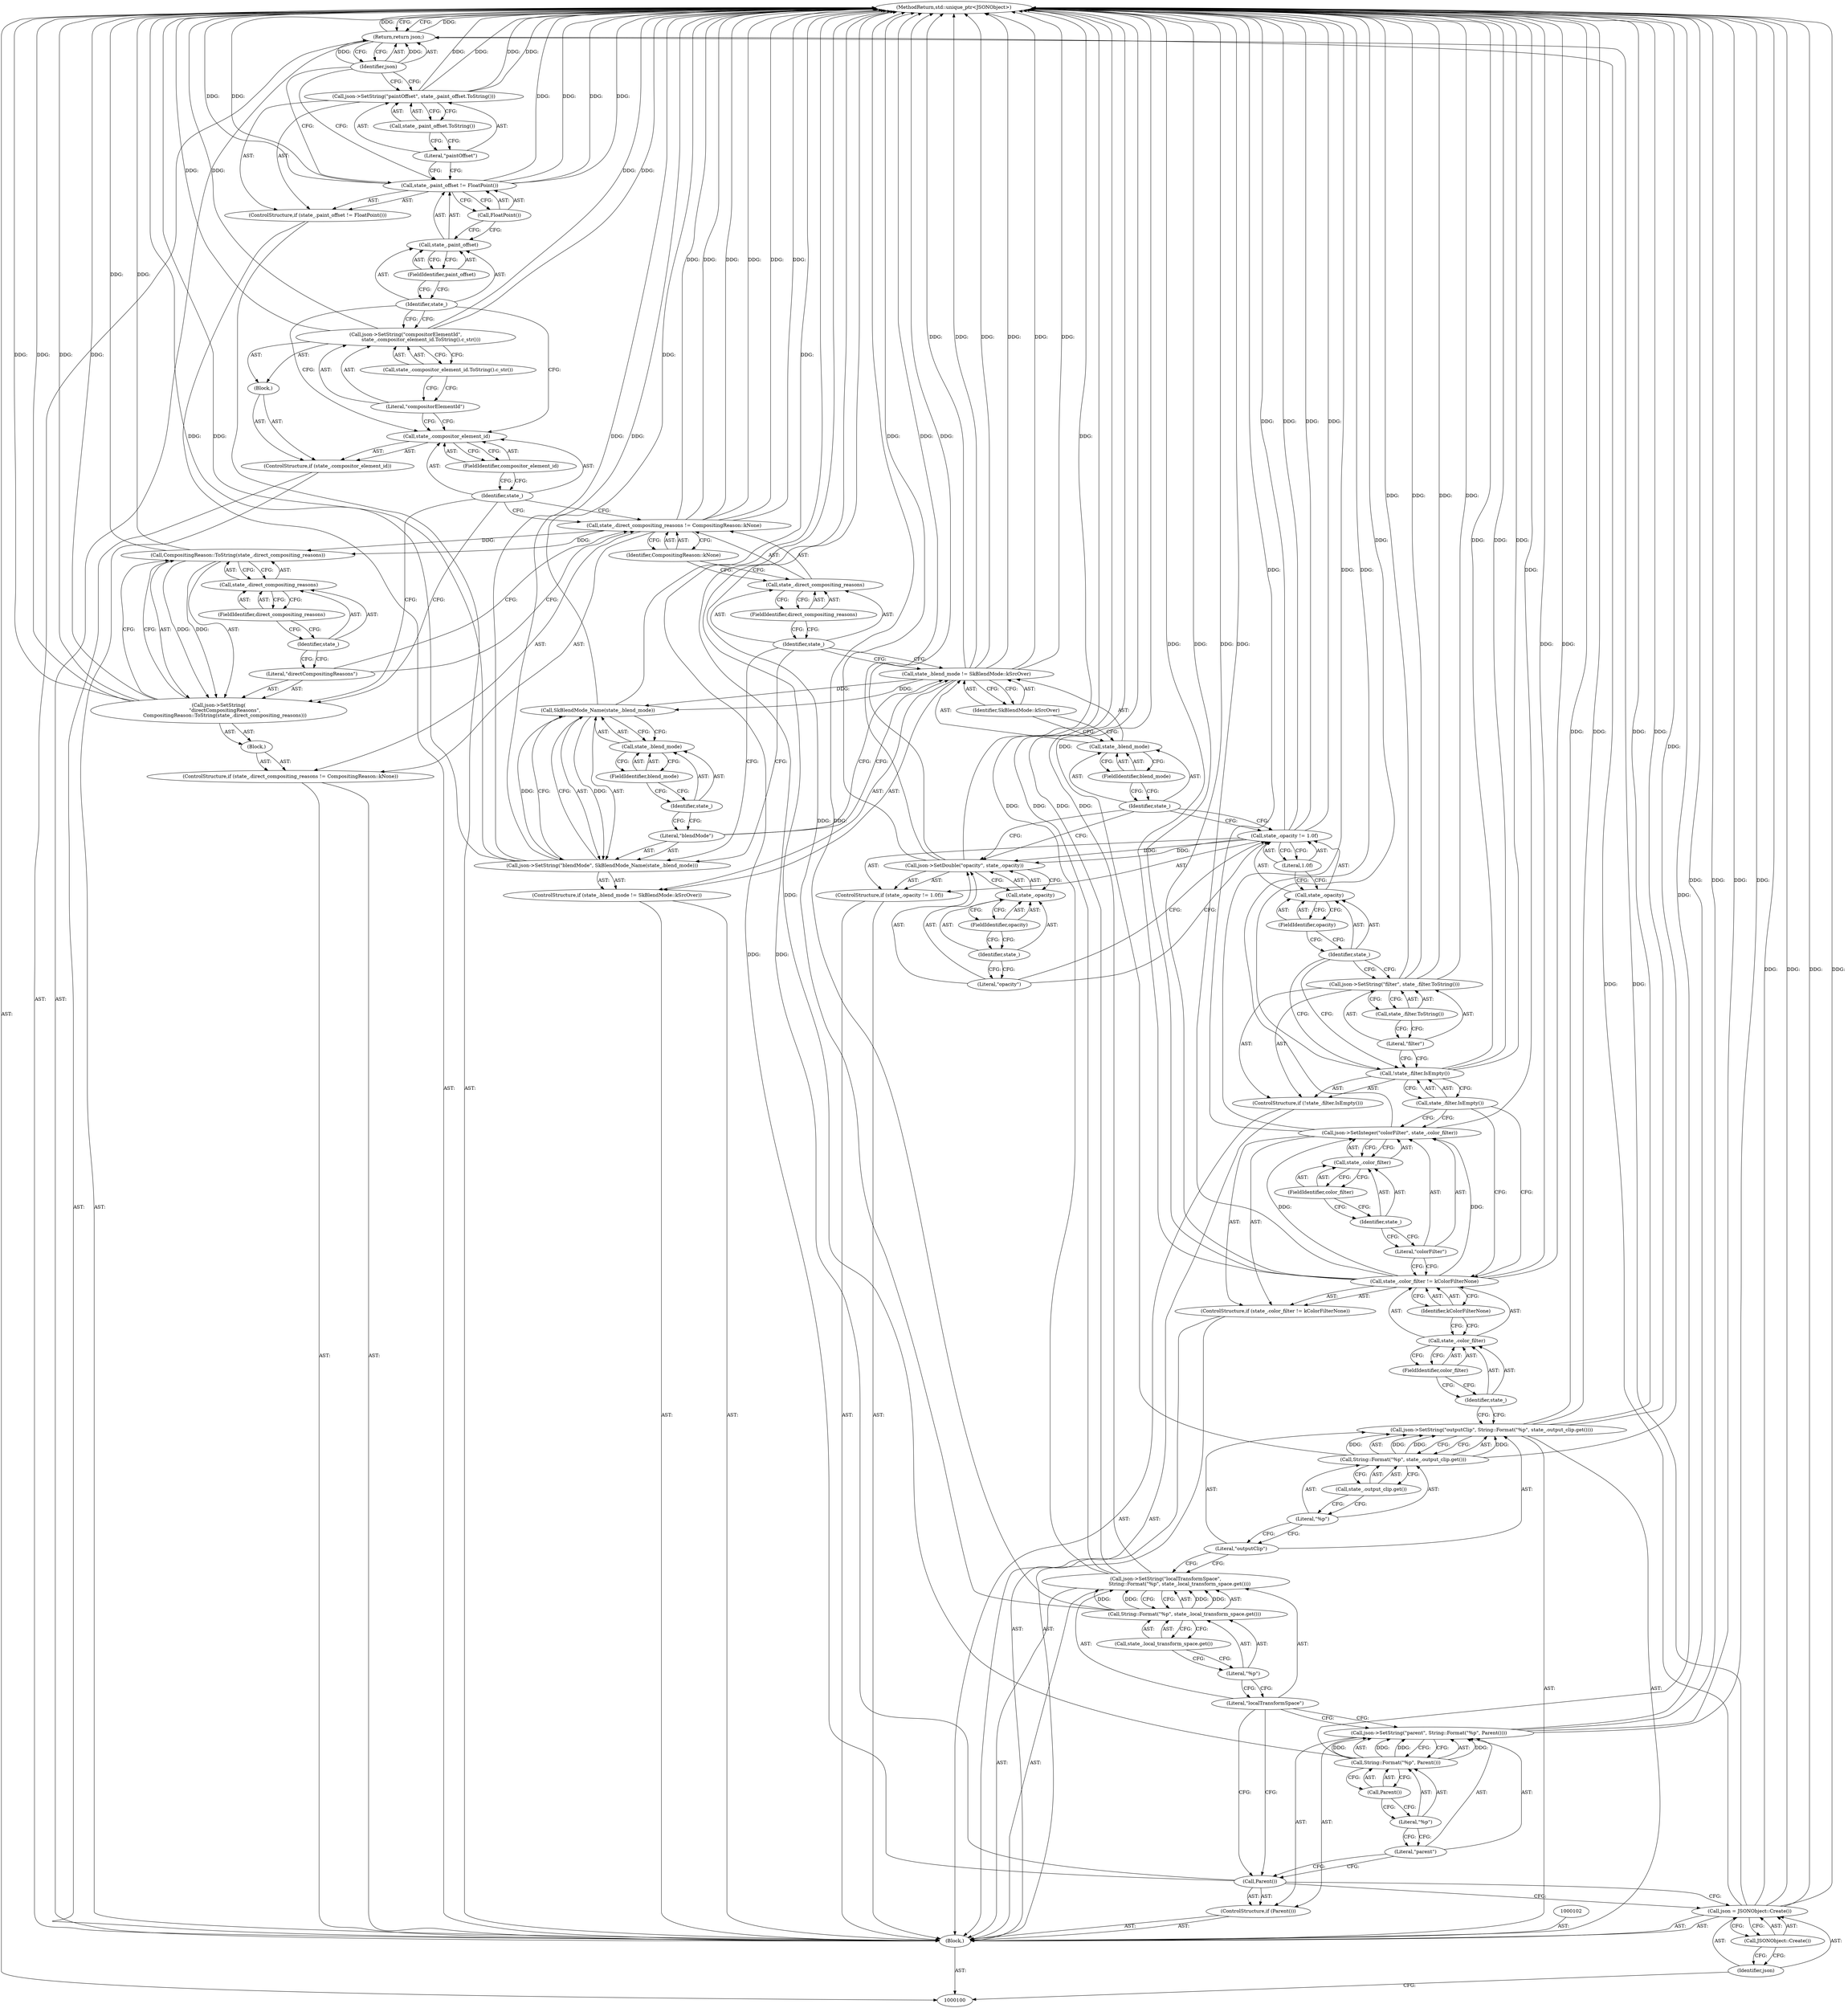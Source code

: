 digraph "1_Chrome_f911e11e7f6b5c0d6f5ee694a9871de6619889f7_44" {
"1000195" [label="(MethodReturn,std::unique_ptr<JSONObject>)"];
"1000101" [label="(Block,)"];
"1000134" [label="(ControlStructure,if (!state_.filter.IsEmpty()))"];
"1000135" [label="(Call,!state_.filter.IsEmpty())"];
"1000136" [label="(Call,state_.filter.IsEmpty())"];
"1000138" [label="(Literal,\"filter\")"];
"1000139" [label="(Call,state_.filter.ToString())"];
"1000137" [label="(Call,json->SetString(\"filter\", state_.filter.ToString()))"];
"1000144" [label="(FieldIdentifier,opacity)"];
"1000140" [label="(ControlStructure,if (state_.opacity != 1.0f))"];
"1000145" [label="(Literal,1.0f)"];
"1000141" [label="(Call,state_.opacity != 1.0f)"];
"1000142" [label="(Call,state_.opacity)"];
"1000143" [label="(Identifier,state_)"];
"1000147" [label="(Literal,\"opacity\")"];
"1000148" [label="(Call,state_.opacity)"];
"1000149" [label="(Identifier,state_)"];
"1000150" [label="(FieldIdentifier,opacity)"];
"1000146" [label="(Call,json->SetDouble(\"opacity\", state_.opacity))"];
"1000155" [label="(FieldIdentifier,blend_mode)"];
"1000151" [label="(ControlStructure,if (state_.blend_mode != SkBlendMode::kSrcOver))"];
"1000156" [label="(Identifier,SkBlendMode::kSrcOver)"];
"1000152" [label="(Call,state_.blend_mode != SkBlendMode::kSrcOver)"];
"1000153" [label="(Call,state_.blend_mode)"];
"1000154" [label="(Identifier,state_)"];
"1000158" [label="(Literal,\"blendMode\")"];
"1000159" [label="(Call,SkBlendMode_Name(state_.blend_mode))"];
"1000157" [label="(Call,json->SetString(\"blendMode\", SkBlendMode_Name(state_.blend_mode)))"];
"1000160" [label="(Call,state_.blend_mode)"];
"1000161" [label="(Identifier,state_)"];
"1000162" [label="(FieldIdentifier,blend_mode)"];
"1000167" [label="(FieldIdentifier,direct_compositing_reasons)"];
"1000163" [label="(ControlStructure,if (state_.direct_compositing_reasons != CompositingReason::kNone))"];
"1000168" [label="(Identifier,CompositingReason::kNone)"];
"1000164" [label="(Call,state_.direct_compositing_reasons != CompositingReason::kNone)"];
"1000165" [label="(Call,state_.direct_compositing_reasons)"];
"1000166" [label="(Identifier,state_)"];
"1000169" [label="(Block,)"];
"1000170" [label="(Call,json->SetString(\n        \"directCompositingReasons\",\n        CompositingReason::ToString(state_.direct_compositing_reasons)))"];
"1000171" [label="(Literal,\"directCompositingReasons\")"];
"1000173" [label="(Call,state_.direct_compositing_reasons)"];
"1000174" [label="(Identifier,state_)"];
"1000175" [label="(FieldIdentifier,direct_compositing_reasons)"];
"1000172" [label="(Call,CompositingReason::ToString(state_.direct_compositing_reasons))"];
"1000105" [label="(Call,JSONObject::Create())"];
"1000103" [label="(Call,json = JSONObject::Create())"];
"1000104" [label="(Identifier,json)"];
"1000179" [label="(FieldIdentifier,compositor_element_id)"];
"1000176" [label="(ControlStructure,if (state_.compositor_element_id))"];
"1000180" [label="(Block,)"];
"1000177" [label="(Call,state_.compositor_element_id)"];
"1000178" [label="(Identifier,state_)"];
"1000182" [label="(Literal,\"compositorElementId\")"];
"1000181" [label="(Call,json->SetString(\"compositorElementId\",\n                    state_.compositor_element_id.ToString().c_str()))"];
"1000183" [label="(Call,state_.compositor_element_id.ToString().c_str())"];
"1000188" [label="(FieldIdentifier,paint_offset)"];
"1000184" [label="(ControlStructure,if (state_.paint_offset != FloatPoint()))"];
"1000189" [label="(Call,FloatPoint())"];
"1000185" [label="(Call,state_.paint_offset != FloatPoint())"];
"1000186" [label="(Call,state_.paint_offset)"];
"1000187" [label="(Identifier,state_)"];
"1000191" [label="(Literal,\"paintOffset\")"];
"1000192" [label="(Call,state_.paint_offset.ToString())"];
"1000190" [label="(Call,json->SetString(\"paintOffset\", state_.paint_offset.ToString()))"];
"1000193" [label="(Return,return json;)"];
"1000194" [label="(Identifier,json)"];
"1000106" [label="(ControlStructure,if (Parent()))"];
"1000107" [label="(Call,Parent())"];
"1000109" [label="(Literal,\"parent\")"];
"1000110" [label="(Call,String::Format(\"%p\", Parent()))"];
"1000111" [label="(Literal,\"%p\")"];
"1000108" [label="(Call,json->SetString(\"parent\", String::Format(\"%p\", Parent())))"];
"1000112" [label="(Call,Parent())"];
"1000114" [label="(Literal,\"localTransformSpace\")"];
"1000113" [label="(Call,json->SetString(\"localTransformSpace\",\n                  String::Format(\"%p\", state_.local_transform_space.get())))"];
"1000115" [label="(Call,String::Format(\"%p\", state_.local_transform_space.get()))"];
"1000116" [label="(Literal,\"%p\")"];
"1000117" [label="(Call,state_.local_transform_space.get())"];
"1000119" [label="(Literal,\"outputClip\")"];
"1000118" [label="(Call,json->SetString(\"outputClip\", String::Format(\"%p\", state_.output_clip.get())))"];
"1000120" [label="(Call,String::Format(\"%p\", state_.output_clip.get()))"];
"1000121" [label="(Literal,\"%p\")"];
"1000122" [label="(Call,state_.output_clip.get())"];
"1000127" [label="(FieldIdentifier,color_filter)"];
"1000123" [label="(ControlStructure,if (state_.color_filter != kColorFilterNone))"];
"1000128" [label="(Identifier,kColorFilterNone)"];
"1000124" [label="(Call,state_.color_filter != kColorFilterNone)"];
"1000125" [label="(Call,state_.color_filter)"];
"1000126" [label="(Identifier,state_)"];
"1000130" [label="(Literal,\"colorFilter\")"];
"1000131" [label="(Call,state_.color_filter)"];
"1000132" [label="(Identifier,state_)"];
"1000133" [label="(FieldIdentifier,color_filter)"];
"1000129" [label="(Call,json->SetInteger(\"colorFilter\", state_.color_filter))"];
"1000195" -> "1000100"  [label="AST: "];
"1000195" -> "1000193"  [label="CFG: "];
"1000124" -> "1000195"  [label="DDG: "];
"1000124" -> "1000195"  [label="DDG: "];
"1000124" -> "1000195"  [label="DDG: "];
"1000108" -> "1000195"  [label="DDG: "];
"1000108" -> "1000195"  [label="DDG: "];
"1000185" -> "1000195"  [label="DDG: "];
"1000185" -> "1000195"  [label="DDG: "];
"1000185" -> "1000195"  [label="DDG: "];
"1000107" -> "1000195"  [label="DDG: "];
"1000190" -> "1000195"  [label="DDG: "];
"1000190" -> "1000195"  [label="DDG: "];
"1000157" -> "1000195"  [label="DDG: "];
"1000157" -> "1000195"  [label="DDG: "];
"1000103" -> "1000195"  [label="DDG: "];
"1000103" -> "1000195"  [label="DDG: "];
"1000152" -> "1000195"  [label="DDG: "];
"1000152" -> "1000195"  [label="DDG: "];
"1000152" -> "1000195"  [label="DDG: "];
"1000181" -> "1000195"  [label="DDG: "];
"1000181" -> "1000195"  [label="DDG: "];
"1000113" -> "1000195"  [label="DDG: "];
"1000113" -> "1000195"  [label="DDG: "];
"1000146" -> "1000195"  [label="DDG: "];
"1000146" -> "1000195"  [label="DDG: "];
"1000118" -> "1000195"  [label="DDG: "];
"1000118" -> "1000195"  [label="DDG: "];
"1000110" -> "1000195"  [label="DDG: "];
"1000170" -> "1000195"  [label="DDG: "];
"1000170" -> "1000195"  [label="DDG: "];
"1000137" -> "1000195"  [label="DDG: "];
"1000137" -> "1000195"  [label="DDG: "];
"1000115" -> "1000195"  [label="DDG: "];
"1000164" -> "1000195"  [label="DDG: "];
"1000164" -> "1000195"  [label="DDG: "];
"1000164" -> "1000195"  [label="DDG: "];
"1000141" -> "1000195"  [label="DDG: "];
"1000141" -> "1000195"  [label="DDG: "];
"1000159" -> "1000195"  [label="DDG: "];
"1000129" -> "1000195"  [label="DDG: "];
"1000129" -> "1000195"  [label="DDG: "];
"1000135" -> "1000195"  [label="DDG: "];
"1000135" -> "1000195"  [label="DDG: "];
"1000172" -> "1000195"  [label="DDG: "];
"1000120" -> "1000195"  [label="DDG: "];
"1000193" -> "1000195"  [label="DDG: "];
"1000101" -> "1000100"  [label="AST: "];
"1000102" -> "1000101"  [label="AST: "];
"1000103" -> "1000101"  [label="AST: "];
"1000106" -> "1000101"  [label="AST: "];
"1000113" -> "1000101"  [label="AST: "];
"1000118" -> "1000101"  [label="AST: "];
"1000123" -> "1000101"  [label="AST: "];
"1000134" -> "1000101"  [label="AST: "];
"1000140" -> "1000101"  [label="AST: "];
"1000151" -> "1000101"  [label="AST: "];
"1000163" -> "1000101"  [label="AST: "];
"1000176" -> "1000101"  [label="AST: "];
"1000184" -> "1000101"  [label="AST: "];
"1000193" -> "1000101"  [label="AST: "];
"1000134" -> "1000101"  [label="AST: "];
"1000135" -> "1000134"  [label="AST: "];
"1000137" -> "1000134"  [label="AST: "];
"1000135" -> "1000134"  [label="AST: "];
"1000135" -> "1000136"  [label="CFG: "];
"1000136" -> "1000135"  [label="AST: "];
"1000138" -> "1000135"  [label="CFG: "];
"1000143" -> "1000135"  [label="CFG: "];
"1000135" -> "1000195"  [label="DDG: "];
"1000135" -> "1000195"  [label="DDG: "];
"1000136" -> "1000135"  [label="AST: "];
"1000136" -> "1000129"  [label="CFG: "];
"1000136" -> "1000124"  [label="CFG: "];
"1000135" -> "1000136"  [label="CFG: "];
"1000138" -> "1000137"  [label="AST: "];
"1000138" -> "1000135"  [label="CFG: "];
"1000139" -> "1000138"  [label="CFG: "];
"1000139" -> "1000137"  [label="AST: "];
"1000139" -> "1000138"  [label="CFG: "];
"1000137" -> "1000139"  [label="CFG: "];
"1000137" -> "1000134"  [label="AST: "];
"1000137" -> "1000139"  [label="CFG: "];
"1000138" -> "1000137"  [label="AST: "];
"1000139" -> "1000137"  [label="AST: "];
"1000143" -> "1000137"  [label="CFG: "];
"1000137" -> "1000195"  [label="DDG: "];
"1000137" -> "1000195"  [label="DDG: "];
"1000144" -> "1000142"  [label="AST: "];
"1000144" -> "1000143"  [label="CFG: "];
"1000142" -> "1000144"  [label="CFG: "];
"1000140" -> "1000101"  [label="AST: "];
"1000141" -> "1000140"  [label="AST: "];
"1000146" -> "1000140"  [label="AST: "];
"1000145" -> "1000141"  [label="AST: "];
"1000145" -> "1000142"  [label="CFG: "];
"1000141" -> "1000145"  [label="CFG: "];
"1000141" -> "1000140"  [label="AST: "];
"1000141" -> "1000145"  [label="CFG: "];
"1000142" -> "1000141"  [label="AST: "];
"1000145" -> "1000141"  [label="AST: "];
"1000147" -> "1000141"  [label="CFG: "];
"1000154" -> "1000141"  [label="CFG: "];
"1000141" -> "1000195"  [label="DDG: "];
"1000141" -> "1000195"  [label="DDG: "];
"1000141" -> "1000146"  [label="DDG: "];
"1000142" -> "1000141"  [label="AST: "];
"1000142" -> "1000144"  [label="CFG: "];
"1000143" -> "1000142"  [label="AST: "];
"1000144" -> "1000142"  [label="AST: "];
"1000145" -> "1000142"  [label="CFG: "];
"1000143" -> "1000142"  [label="AST: "];
"1000143" -> "1000137"  [label="CFG: "];
"1000143" -> "1000135"  [label="CFG: "];
"1000144" -> "1000143"  [label="CFG: "];
"1000147" -> "1000146"  [label="AST: "];
"1000147" -> "1000141"  [label="CFG: "];
"1000149" -> "1000147"  [label="CFG: "];
"1000148" -> "1000146"  [label="AST: "];
"1000148" -> "1000150"  [label="CFG: "];
"1000149" -> "1000148"  [label="AST: "];
"1000150" -> "1000148"  [label="AST: "];
"1000146" -> "1000148"  [label="CFG: "];
"1000149" -> "1000148"  [label="AST: "];
"1000149" -> "1000147"  [label="CFG: "];
"1000150" -> "1000149"  [label="CFG: "];
"1000150" -> "1000148"  [label="AST: "];
"1000150" -> "1000149"  [label="CFG: "];
"1000148" -> "1000150"  [label="CFG: "];
"1000146" -> "1000140"  [label="AST: "];
"1000146" -> "1000148"  [label="CFG: "];
"1000147" -> "1000146"  [label="AST: "];
"1000148" -> "1000146"  [label="AST: "];
"1000154" -> "1000146"  [label="CFG: "];
"1000146" -> "1000195"  [label="DDG: "];
"1000146" -> "1000195"  [label="DDG: "];
"1000141" -> "1000146"  [label="DDG: "];
"1000155" -> "1000153"  [label="AST: "];
"1000155" -> "1000154"  [label="CFG: "];
"1000153" -> "1000155"  [label="CFG: "];
"1000151" -> "1000101"  [label="AST: "];
"1000152" -> "1000151"  [label="AST: "];
"1000157" -> "1000151"  [label="AST: "];
"1000156" -> "1000152"  [label="AST: "];
"1000156" -> "1000153"  [label="CFG: "];
"1000152" -> "1000156"  [label="CFG: "];
"1000152" -> "1000151"  [label="AST: "];
"1000152" -> "1000156"  [label="CFG: "];
"1000153" -> "1000152"  [label="AST: "];
"1000156" -> "1000152"  [label="AST: "];
"1000158" -> "1000152"  [label="CFG: "];
"1000166" -> "1000152"  [label="CFG: "];
"1000152" -> "1000195"  [label="DDG: "];
"1000152" -> "1000195"  [label="DDG: "];
"1000152" -> "1000195"  [label="DDG: "];
"1000152" -> "1000159"  [label="DDG: "];
"1000153" -> "1000152"  [label="AST: "];
"1000153" -> "1000155"  [label="CFG: "];
"1000154" -> "1000153"  [label="AST: "];
"1000155" -> "1000153"  [label="AST: "];
"1000156" -> "1000153"  [label="CFG: "];
"1000154" -> "1000153"  [label="AST: "];
"1000154" -> "1000146"  [label="CFG: "];
"1000154" -> "1000141"  [label="CFG: "];
"1000155" -> "1000154"  [label="CFG: "];
"1000158" -> "1000157"  [label="AST: "];
"1000158" -> "1000152"  [label="CFG: "];
"1000161" -> "1000158"  [label="CFG: "];
"1000159" -> "1000157"  [label="AST: "];
"1000159" -> "1000160"  [label="CFG: "];
"1000160" -> "1000159"  [label="AST: "];
"1000157" -> "1000159"  [label="CFG: "];
"1000159" -> "1000195"  [label="DDG: "];
"1000159" -> "1000157"  [label="DDG: "];
"1000152" -> "1000159"  [label="DDG: "];
"1000157" -> "1000151"  [label="AST: "];
"1000157" -> "1000159"  [label="CFG: "];
"1000158" -> "1000157"  [label="AST: "];
"1000159" -> "1000157"  [label="AST: "];
"1000166" -> "1000157"  [label="CFG: "];
"1000157" -> "1000195"  [label="DDG: "];
"1000157" -> "1000195"  [label="DDG: "];
"1000159" -> "1000157"  [label="DDG: "];
"1000160" -> "1000159"  [label="AST: "];
"1000160" -> "1000162"  [label="CFG: "];
"1000161" -> "1000160"  [label="AST: "];
"1000162" -> "1000160"  [label="AST: "];
"1000159" -> "1000160"  [label="CFG: "];
"1000161" -> "1000160"  [label="AST: "];
"1000161" -> "1000158"  [label="CFG: "];
"1000162" -> "1000161"  [label="CFG: "];
"1000162" -> "1000160"  [label="AST: "];
"1000162" -> "1000161"  [label="CFG: "];
"1000160" -> "1000162"  [label="CFG: "];
"1000167" -> "1000165"  [label="AST: "];
"1000167" -> "1000166"  [label="CFG: "];
"1000165" -> "1000167"  [label="CFG: "];
"1000163" -> "1000101"  [label="AST: "];
"1000164" -> "1000163"  [label="AST: "];
"1000169" -> "1000163"  [label="AST: "];
"1000168" -> "1000164"  [label="AST: "];
"1000168" -> "1000165"  [label="CFG: "];
"1000164" -> "1000168"  [label="CFG: "];
"1000164" -> "1000163"  [label="AST: "];
"1000164" -> "1000168"  [label="CFG: "];
"1000165" -> "1000164"  [label="AST: "];
"1000168" -> "1000164"  [label="AST: "];
"1000171" -> "1000164"  [label="CFG: "];
"1000178" -> "1000164"  [label="CFG: "];
"1000164" -> "1000195"  [label="DDG: "];
"1000164" -> "1000195"  [label="DDG: "];
"1000164" -> "1000195"  [label="DDG: "];
"1000164" -> "1000172"  [label="DDG: "];
"1000165" -> "1000164"  [label="AST: "];
"1000165" -> "1000167"  [label="CFG: "];
"1000166" -> "1000165"  [label="AST: "];
"1000167" -> "1000165"  [label="AST: "];
"1000168" -> "1000165"  [label="CFG: "];
"1000166" -> "1000165"  [label="AST: "];
"1000166" -> "1000157"  [label="CFG: "];
"1000166" -> "1000152"  [label="CFG: "];
"1000167" -> "1000166"  [label="CFG: "];
"1000169" -> "1000163"  [label="AST: "];
"1000170" -> "1000169"  [label="AST: "];
"1000170" -> "1000169"  [label="AST: "];
"1000170" -> "1000172"  [label="CFG: "];
"1000171" -> "1000170"  [label="AST: "];
"1000172" -> "1000170"  [label="AST: "];
"1000178" -> "1000170"  [label="CFG: "];
"1000170" -> "1000195"  [label="DDG: "];
"1000170" -> "1000195"  [label="DDG: "];
"1000172" -> "1000170"  [label="DDG: "];
"1000171" -> "1000170"  [label="AST: "];
"1000171" -> "1000164"  [label="CFG: "];
"1000174" -> "1000171"  [label="CFG: "];
"1000173" -> "1000172"  [label="AST: "];
"1000173" -> "1000175"  [label="CFG: "];
"1000174" -> "1000173"  [label="AST: "];
"1000175" -> "1000173"  [label="AST: "];
"1000172" -> "1000173"  [label="CFG: "];
"1000174" -> "1000173"  [label="AST: "];
"1000174" -> "1000171"  [label="CFG: "];
"1000175" -> "1000174"  [label="CFG: "];
"1000175" -> "1000173"  [label="AST: "];
"1000175" -> "1000174"  [label="CFG: "];
"1000173" -> "1000175"  [label="CFG: "];
"1000172" -> "1000170"  [label="AST: "];
"1000172" -> "1000173"  [label="CFG: "];
"1000173" -> "1000172"  [label="AST: "];
"1000170" -> "1000172"  [label="CFG: "];
"1000172" -> "1000195"  [label="DDG: "];
"1000172" -> "1000170"  [label="DDG: "];
"1000164" -> "1000172"  [label="DDG: "];
"1000105" -> "1000103"  [label="AST: "];
"1000105" -> "1000104"  [label="CFG: "];
"1000103" -> "1000105"  [label="CFG: "];
"1000103" -> "1000101"  [label="AST: "];
"1000103" -> "1000105"  [label="CFG: "];
"1000104" -> "1000103"  [label="AST: "];
"1000105" -> "1000103"  [label="AST: "];
"1000107" -> "1000103"  [label="CFG: "];
"1000103" -> "1000195"  [label="DDG: "];
"1000103" -> "1000195"  [label="DDG: "];
"1000103" -> "1000193"  [label="DDG: "];
"1000104" -> "1000103"  [label="AST: "];
"1000104" -> "1000100"  [label="CFG: "];
"1000105" -> "1000104"  [label="CFG: "];
"1000179" -> "1000177"  [label="AST: "];
"1000179" -> "1000178"  [label="CFG: "];
"1000177" -> "1000179"  [label="CFG: "];
"1000176" -> "1000101"  [label="AST: "];
"1000177" -> "1000176"  [label="AST: "];
"1000180" -> "1000176"  [label="AST: "];
"1000180" -> "1000176"  [label="AST: "];
"1000181" -> "1000180"  [label="AST: "];
"1000177" -> "1000176"  [label="AST: "];
"1000177" -> "1000179"  [label="CFG: "];
"1000178" -> "1000177"  [label="AST: "];
"1000179" -> "1000177"  [label="AST: "];
"1000182" -> "1000177"  [label="CFG: "];
"1000187" -> "1000177"  [label="CFG: "];
"1000178" -> "1000177"  [label="AST: "];
"1000178" -> "1000170"  [label="CFG: "];
"1000178" -> "1000164"  [label="CFG: "];
"1000179" -> "1000178"  [label="CFG: "];
"1000182" -> "1000181"  [label="AST: "];
"1000182" -> "1000177"  [label="CFG: "];
"1000183" -> "1000182"  [label="CFG: "];
"1000181" -> "1000180"  [label="AST: "];
"1000181" -> "1000183"  [label="CFG: "];
"1000182" -> "1000181"  [label="AST: "];
"1000183" -> "1000181"  [label="AST: "];
"1000187" -> "1000181"  [label="CFG: "];
"1000181" -> "1000195"  [label="DDG: "];
"1000181" -> "1000195"  [label="DDG: "];
"1000183" -> "1000181"  [label="AST: "];
"1000183" -> "1000182"  [label="CFG: "];
"1000181" -> "1000183"  [label="CFG: "];
"1000188" -> "1000186"  [label="AST: "];
"1000188" -> "1000187"  [label="CFG: "];
"1000186" -> "1000188"  [label="CFG: "];
"1000184" -> "1000101"  [label="AST: "];
"1000185" -> "1000184"  [label="AST: "];
"1000190" -> "1000184"  [label="AST: "];
"1000189" -> "1000185"  [label="AST: "];
"1000189" -> "1000186"  [label="CFG: "];
"1000185" -> "1000189"  [label="CFG: "];
"1000185" -> "1000184"  [label="AST: "];
"1000185" -> "1000189"  [label="CFG: "];
"1000186" -> "1000185"  [label="AST: "];
"1000189" -> "1000185"  [label="AST: "];
"1000191" -> "1000185"  [label="CFG: "];
"1000194" -> "1000185"  [label="CFG: "];
"1000185" -> "1000195"  [label="DDG: "];
"1000185" -> "1000195"  [label="DDG: "];
"1000185" -> "1000195"  [label="DDG: "];
"1000186" -> "1000185"  [label="AST: "];
"1000186" -> "1000188"  [label="CFG: "];
"1000187" -> "1000186"  [label="AST: "];
"1000188" -> "1000186"  [label="AST: "];
"1000189" -> "1000186"  [label="CFG: "];
"1000187" -> "1000186"  [label="AST: "];
"1000187" -> "1000181"  [label="CFG: "];
"1000187" -> "1000177"  [label="CFG: "];
"1000188" -> "1000187"  [label="CFG: "];
"1000191" -> "1000190"  [label="AST: "];
"1000191" -> "1000185"  [label="CFG: "];
"1000192" -> "1000191"  [label="CFG: "];
"1000192" -> "1000190"  [label="AST: "];
"1000192" -> "1000191"  [label="CFG: "];
"1000190" -> "1000192"  [label="CFG: "];
"1000190" -> "1000184"  [label="AST: "];
"1000190" -> "1000192"  [label="CFG: "];
"1000191" -> "1000190"  [label="AST: "];
"1000192" -> "1000190"  [label="AST: "];
"1000194" -> "1000190"  [label="CFG: "];
"1000190" -> "1000195"  [label="DDG: "];
"1000190" -> "1000195"  [label="DDG: "];
"1000193" -> "1000101"  [label="AST: "];
"1000193" -> "1000194"  [label="CFG: "];
"1000194" -> "1000193"  [label="AST: "];
"1000195" -> "1000193"  [label="CFG: "];
"1000193" -> "1000195"  [label="DDG: "];
"1000194" -> "1000193"  [label="DDG: "];
"1000103" -> "1000193"  [label="DDG: "];
"1000194" -> "1000193"  [label="AST: "];
"1000194" -> "1000190"  [label="CFG: "];
"1000194" -> "1000185"  [label="CFG: "];
"1000193" -> "1000194"  [label="CFG: "];
"1000194" -> "1000193"  [label="DDG: "];
"1000106" -> "1000101"  [label="AST: "];
"1000107" -> "1000106"  [label="AST: "];
"1000108" -> "1000106"  [label="AST: "];
"1000107" -> "1000106"  [label="AST: "];
"1000107" -> "1000103"  [label="CFG: "];
"1000109" -> "1000107"  [label="CFG: "];
"1000114" -> "1000107"  [label="CFG: "];
"1000107" -> "1000195"  [label="DDG: "];
"1000109" -> "1000108"  [label="AST: "];
"1000109" -> "1000107"  [label="CFG: "];
"1000111" -> "1000109"  [label="CFG: "];
"1000110" -> "1000108"  [label="AST: "];
"1000110" -> "1000112"  [label="CFG: "];
"1000111" -> "1000110"  [label="AST: "];
"1000112" -> "1000110"  [label="AST: "];
"1000108" -> "1000110"  [label="CFG: "];
"1000110" -> "1000195"  [label="DDG: "];
"1000110" -> "1000108"  [label="DDG: "];
"1000110" -> "1000108"  [label="DDG: "];
"1000111" -> "1000110"  [label="AST: "];
"1000111" -> "1000109"  [label="CFG: "];
"1000112" -> "1000111"  [label="CFG: "];
"1000108" -> "1000106"  [label="AST: "];
"1000108" -> "1000110"  [label="CFG: "];
"1000109" -> "1000108"  [label="AST: "];
"1000110" -> "1000108"  [label="AST: "];
"1000114" -> "1000108"  [label="CFG: "];
"1000108" -> "1000195"  [label="DDG: "];
"1000108" -> "1000195"  [label="DDG: "];
"1000110" -> "1000108"  [label="DDG: "];
"1000110" -> "1000108"  [label="DDG: "];
"1000112" -> "1000110"  [label="AST: "];
"1000112" -> "1000111"  [label="CFG: "];
"1000110" -> "1000112"  [label="CFG: "];
"1000114" -> "1000113"  [label="AST: "];
"1000114" -> "1000108"  [label="CFG: "];
"1000114" -> "1000107"  [label="CFG: "];
"1000116" -> "1000114"  [label="CFG: "];
"1000113" -> "1000101"  [label="AST: "];
"1000113" -> "1000115"  [label="CFG: "];
"1000114" -> "1000113"  [label="AST: "];
"1000115" -> "1000113"  [label="AST: "];
"1000119" -> "1000113"  [label="CFG: "];
"1000113" -> "1000195"  [label="DDG: "];
"1000113" -> "1000195"  [label="DDG: "];
"1000115" -> "1000113"  [label="DDG: "];
"1000115" -> "1000113"  [label="DDG: "];
"1000115" -> "1000113"  [label="AST: "];
"1000115" -> "1000117"  [label="CFG: "];
"1000116" -> "1000115"  [label="AST: "];
"1000117" -> "1000115"  [label="AST: "];
"1000113" -> "1000115"  [label="CFG: "];
"1000115" -> "1000195"  [label="DDG: "];
"1000115" -> "1000113"  [label="DDG: "];
"1000115" -> "1000113"  [label="DDG: "];
"1000116" -> "1000115"  [label="AST: "];
"1000116" -> "1000114"  [label="CFG: "];
"1000117" -> "1000116"  [label="CFG: "];
"1000117" -> "1000115"  [label="AST: "];
"1000117" -> "1000116"  [label="CFG: "];
"1000115" -> "1000117"  [label="CFG: "];
"1000119" -> "1000118"  [label="AST: "];
"1000119" -> "1000113"  [label="CFG: "];
"1000121" -> "1000119"  [label="CFG: "];
"1000118" -> "1000101"  [label="AST: "];
"1000118" -> "1000120"  [label="CFG: "];
"1000119" -> "1000118"  [label="AST: "];
"1000120" -> "1000118"  [label="AST: "];
"1000126" -> "1000118"  [label="CFG: "];
"1000118" -> "1000195"  [label="DDG: "];
"1000118" -> "1000195"  [label="DDG: "];
"1000120" -> "1000118"  [label="DDG: "];
"1000120" -> "1000118"  [label="DDG: "];
"1000120" -> "1000118"  [label="AST: "];
"1000120" -> "1000122"  [label="CFG: "];
"1000121" -> "1000120"  [label="AST: "];
"1000122" -> "1000120"  [label="AST: "];
"1000118" -> "1000120"  [label="CFG: "];
"1000120" -> "1000195"  [label="DDG: "];
"1000120" -> "1000118"  [label="DDG: "];
"1000120" -> "1000118"  [label="DDG: "];
"1000121" -> "1000120"  [label="AST: "];
"1000121" -> "1000119"  [label="CFG: "];
"1000122" -> "1000121"  [label="CFG: "];
"1000122" -> "1000120"  [label="AST: "];
"1000122" -> "1000121"  [label="CFG: "];
"1000120" -> "1000122"  [label="CFG: "];
"1000127" -> "1000125"  [label="AST: "];
"1000127" -> "1000126"  [label="CFG: "];
"1000125" -> "1000127"  [label="CFG: "];
"1000123" -> "1000101"  [label="AST: "];
"1000124" -> "1000123"  [label="AST: "];
"1000129" -> "1000123"  [label="AST: "];
"1000128" -> "1000124"  [label="AST: "];
"1000128" -> "1000125"  [label="CFG: "];
"1000124" -> "1000128"  [label="CFG: "];
"1000124" -> "1000123"  [label="AST: "];
"1000124" -> "1000128"  [label="CFG: "];
"1000125" -> "1000124"  [label="AST: "];
"1000128" -> "1000124"  [label="AST: "];
"1000130" -> "1000124"  [label="CFG: "];
"1000136" -> "1000124"  [label="CFG: "];
"1000124" -> "1000195"  [label="DDG: "];
"1000124" -> "1000195"  [label="DDG: "];
"1000124" -> "1000195"  [label="DDG: "];
"1000124" -> "1000129"  [label="DDG: "];
"1000125" -> "1000124"  [label="AST: "];
"1000125" -> "1000127"  [label="CFG: "];
"1000126" -> "1000125"  [label="AST: "];
"1000127" -> "1000125"  [label="AST: "];
"1000128" -> "1000125"  [label="CFG: "];
"1000126" -> "1000125"  [label="AST: "];
"1000126" -> "1000118"  [label="CFG: "];
"1000127" -> "1000126"  [label="CFG: "];
"1000130" -> "1000129"  [label="AST: "];
"1000130" -> "1000124"  [label="CFG: "];
"1000132" -> "1000130"  [label="CFG: "];
"1000131" -> "1000129"  [label="AST: "];
"1000131" -> "1000133"  [label="CFG: "];
"1000132" -> "1000131"  [label="AST: "];
"1000133" -> "1000131"  [label="AST: "];
"1000129" -> "1000131"  [label="CFG: "];
"1000132" -> "1000131"  [label="AST: "];
"1000132" -> "1000130"  [label="CFG: "];
"1000133" -> "1000132"  [label="CFG: "];
"1000133" -> "1000131"  [label="AST: "];
"1000133" -> "1000132"  [label="CFG: "];
"1000131" -> "1000133"  [label="CFG: "];
"1000129" -> "1000123"  [label="AST: "];
"1000129" -> "1000131"  [label="CFG: "];
"1000130" -> "1000129"  [label="AST: "];
"1000131" -> "1000129"  [label="AST: "];
"1000136" -> "1000129"  [label="CFG: "];
"1000129" -> "1000195"  [label="DDG: "];
"1000129" -> "1000195"  [label="DDG: "];
"1000124" -> "1000129"  [label="DDG: "];
}
